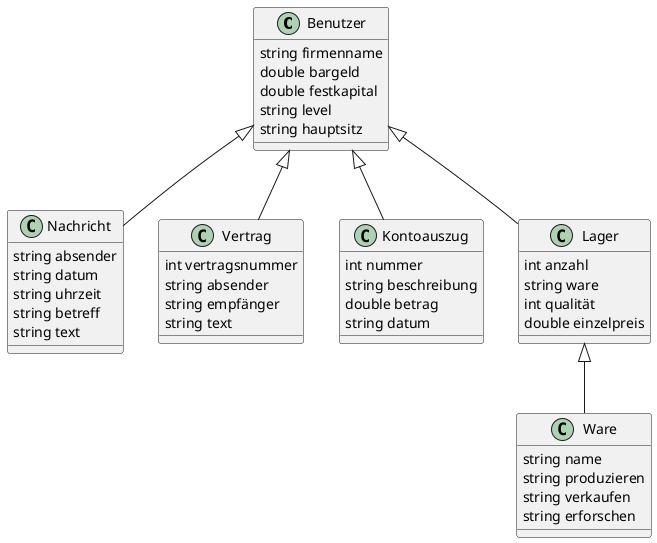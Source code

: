 @startuml
class Benutzer {
    string firmenname
    double bargeld
    double festkapital
    string level
    string hauptsitz
}

class Nachricht {
    string absender
    string datum
    string uhrzeit
    string betreff
    string text
}

class Vertrag {
    int vertragsnummer
    string absender
    string empfänger
    string text
}

class Kontoauszug {
    int nummer
    string beschreibung
    double betrag
    string datum
}

class Lager {
    int anzahl
    string ware
    int qualität
    double einzelpreis
}

class Ware {
    string name
    string produzieren
    string verkaufen
    string erforschen
}

Benutzer <|-- Nachricht
Benutzer <|-- Vertrag
Benutzer <|-- Kontoauszug
Benutzer <|-- Lager
Lager <|-- Ware

@enduml